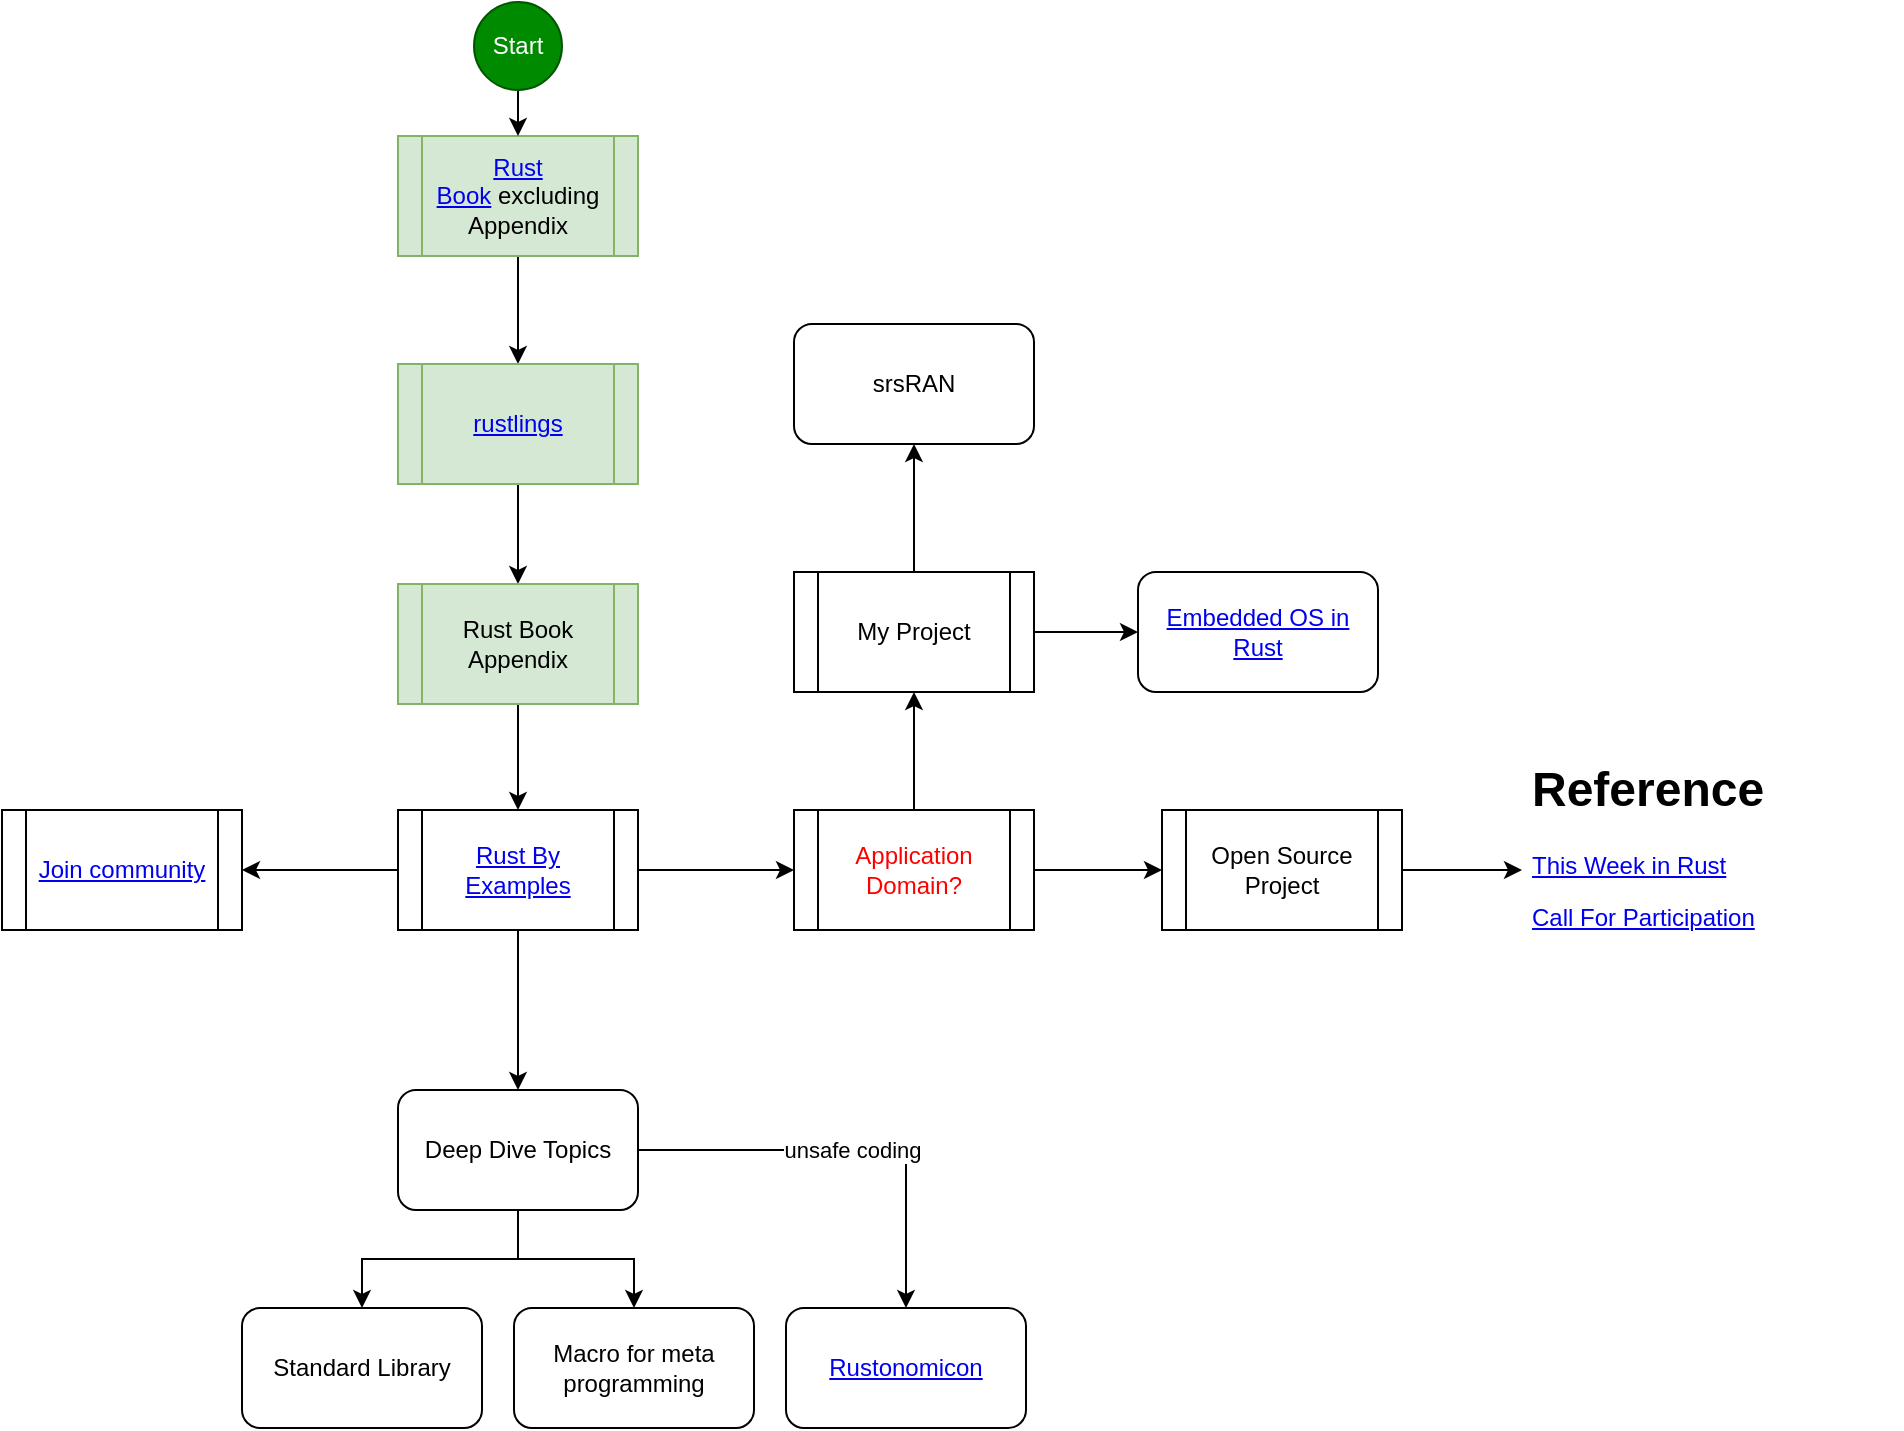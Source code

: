 <mxfile version="18.1.1" type="github">
  <diagram id="PBkYrD5w5cS4U47afEp-" name="roadmap">
    <mxGraphModel dx="1038" dy="579" grid="0" gridSize="10" guides="1" tooltips="1" connect="1" arrows="1" fold="1" page="1" pageScale="1" pageWidth="827" pageHeight="1169" math="0" shadow="0">
      <root>
        <mxCell id="0" />
        <mxCell id="1" parent="0" />
        <mxCell id="ulpQKY1A7-1UQrpSVsIB-3" value="" style="edgeStyle=orthogonalEdgeStyle;rounded=0;orthogonalLoop=1;jettySize=auto;html=1;" edge="1" parent="1" source="ulpQKY1A7-1UQrpSVsIB-1" target="ulpQKY1A7-1UQrpSVsIB-2">
          <mxGeometry relative="1" as="geometry" />
        </mxCell>
        <mxCell id="ulpQKY1A7-1UQrpSVsIB-1" value="&lt;a href=&quot;https://doc.rust-lang.org/book/&quot;&gt;Rust Book&lt;/a&gt;&amp;nbsp;excluding Appendix" style="shape=process;whiteSpace=wrap;html=1;backgroundOutline=1;fillColor=#d5e8d4;strokeColor=#82b366;" vertex="1" parent="1">
          <mxGeometry x="257" y="91" width="120" height="60" as="geometry" />
        </mxCell>
        <mxCell id="ulpQKY1A7-1UQrpSVsIB-5" value="" style="edgeStyle=orthogonalEdgeStyle;rounded=0;orthogonalLoop=1;jettySize=auto;html=1;exitX=0.5;exitY=1;exitDx=0;exitDy=0;" edge="1" parent="1" source="ulpQKY1A7-1UQrpSVsIB-6" target="ulpQKY1A7-1UQrpSVsIB-4">
          <mxGeometry relative="1" as="geometry" />
        </mxCell>
        <mxCell id="ulpQKY1A7-1UQrpSVsIB-7" value="" style="edgeStyle=orthogonalEdgeStyle;rounded=0;orthogonalLoop=1;jettySize=auto;html=1;" edge="1" parent="1" source="ulpQKY1A7-1UQrpSVsIB-2" target="ulpQKY1A7-1UQrpSVsIB-6">
          <mxGeometry relative="1" as="geometry" />
        </mxCell>
        <mxCell id="ulpQKY1A7-1UQrpSVsIB-2" value="&lt;a href=&quot;https://github.com/rust-lang/rustlings/&quot;&gt;rustlings&lt;/a&gt;" style="shape=process;whiteSpace=wrap;html=1;backgroundOutline=1;fillColor=#d5e8d4;strokeColor=#82b366;" vertex="1" parent="1">
          <mxGeometry x="257" y="205" width="120" height="60" as="geometry" />
        </mxCell>
        <mxCell id="ulpQKY1A7-1UQrpSVsIB-9" value="" style="edgeStyle=orthogonalEdgeStyle;rounded=0;orthogonalLoop=1;jettySize=auto;html=1;exitX=1;exitY=0.5;exitDx=0;exitDy=0;" edge="1" parent="1" source="ulpQKY1A7-1UQrpSVsIB-13" target="ulpQKY1A7-1UQrpSVsIB-8">
          <mxGeometry relative="1" as="geometry" />
        </mxCell>
        <mxCell id="ulpQKY1A7-1UQrpSVsIB-19" value="" style="edgeStyle=orthogonalEdgeStyle;rounded=0;orthogonalLoop=1;jettySize=auto;html=1;" edge="1" parent="1" source="ulpQKY1A7-1UQrpSVsIB-4" target="ulpQKY1A7-1UQrpSVsIB-18">
          <mxGeometry relative="1" as="geometry" />
        </mxCell>
        <mxCell id="ulpQKY1A7-1UQrpSVsIB-36" value="" style="edgeStyle=orthogonalEdgeStyle;rounded=0;orthogonalLoop=1;jettySize=auto;html=1;" edge="1" parent="1" source="ulpQKY1A7-1UQrpSVsIB-4" target="ulpQKY1A7-1UQrpSVsIB-35">
          <mxGeometry relative="1" as="geometry" />
        </mxCell>
        <mxCell id="ulpQKY1A7-1UQrpSVsIB-44" value="" style="edgeStyle=orthogonalEdgeStyle;rounded=0;orthogonalLoop=1;jettySize=auto;html=1;" edge="1" parent="1" source="ulpQKY1A7-1UQrpSVsIB-4" target="ulpQKY1A7-1UQrpSVsIB-13">
          <mxGeometry relative="1" as="geometry" />
        </mxCell>
        <mxCell id="ulpQKY1A7-1UQrpSVsIB-4" value="&lt;a href=&quot;https://doc.rust-lang.org/stable/rust-by-example/&quot;&gt;Rust By Examples&lt;/a&gt;" style="shape=process;whiteSpace=wrap;html=1;backgroundOutline=1;" vertex="1" parent="1">
          <mxGeometry x="257" y="428" width="120" height="60" as="geometry" />
        </mxCell>
        <mxCell id="ulpQKY1A7-1UQrpSVsIB-6" value="Rust Book Appendix" style="shape=process;whiteSpace=wrap;html=1;backgroundOutline=1;fillColor=#d5e8d4;strokeColor=#82b366;" vertex="1" parent="1">
          <mxGeometry x="257" y="315" width="120" height="60" as="geometry" />
        </mxCell>
        <mxCell id="ulpQKY1A7-1UQrpSVsIB-11" value="" style="edgeStyle=orthogonalEdgeStyle;rounded=0;orthogonalLoop=1;jettySize=auto;html=1;exitX=0.5;exitY=0;exitDx=0;exitDy=0;" edge="1" parent="1" source="ulpQKY1A7-1UQrpSVsIB-13" target="ulpQKY1A7-1UQrpSVsIB-10">
          <mxGeometry relative="1" as="geometry" />
        </mxCell>
        <mxCell id="ulpQKY1A7-1UQrpSVsIB-53" style="edgeStyle=orthogonalEdgeStyle;rounded=0;orthogonalLoop=1;jettySize=auto;html=1;entryX=0;entryY=0.5;entryDx=0;entryDy=0;" edge="1" parent="1" source="ulpQKY1A7-1UQrpSVsIB-8" target="ulpQKY1A7-1UQrpSVsIB-52">
          <mxGeometry relative="1" as="geometry" />
        </mxCell>
        <mxCell id="ulpQKY1A7-1UQrpSVsIB-8" value="Open Source Project" style="shape=process;whiteSpace=wrap;html=1;backgroundOutline=1;" vertex="1" parent="1">
          <mxGeometry x="639" y="428" width="120" height="60" as="geometry" />
        </mxCell>
        <mxCell id="ulpQKY1A7-1UQrpSVsIB-55" value="" style="edgeStyle=orthogonalEdgeStyle;rounded=0;orthogonalLoop=1;jettySize=auto;html=1;" edge="1" parent="1" source="ulpQKY1A7-1UQrpSVsIB-10" target="ulpQKY1A7-1UQrpSVsIB-54">
          <mxGeometry relative="1" as="geometry" />
        </mxCell>
        <mxCell id="ulpQKY1A7-1UQrpSVsIB-60" value="" style="edgeStyle=orthogonalEdgeStyle;rounded=0;orthogonalLoop=1;jettySize=auto;html=1;" edge="1" parent="1" source="ulpQKY1A7-1UQrpSVsIB-10" target="ulpQKY1A7-1UQrpSVsIB-59">
          <mxGeometry relative="1" as="geometry" />
        </mxCell>
        <mxCell id="ulpQKY1A7-1UQrpSVsIB-10" value="My Project" style="shape=process;whiteSpace=wrap;html=1;backgroundOutline=1;" vertex="1" parent="1">
          <mxGeometry x="455" y="309" width="120" height="60" as="geometry" />
        </mxCell>
        <mxCell id="ulpQKY1A7-1UQrpSVsIB-13" value="&lt;font color=&quot;#ff0000&quot;&gt;Application Domain?&lt;/font&gt;" style="shape=process;whiteSpace=wrap;html=1;backgroundOutline=1;" vertex="1" parent="1">
          <mxGeometry x="455" y="428" width="120" height="60" as="geometry" />
        </mxCell>
        <mxCell id="ulpQKY1A7-1UQrpSVsIB-18" value="&lt;a href=&quot;https://www.rust-lang.org/community&quot;&gt;Join community&lt;/a&gt;" style="shape=process;whiteSpace=wrap;html=1;backgroundOutline=1;" vertex="1" parent="1">
          <mxGeometry x="59" y="428" width="120" height="60" as="geometry" />
        </mxCell>
        <mxCell id="ulpQKY1A7-1UQrpSVsIB-23" value="" style="edgeStyle=orthogonalEdgeStyle;rounded=0;orthogonalLoop=1;jettySize=auto;html=1;" edge="1" parent="1" source="ulpQKY1A7-1UQrpSVsIB-22" target="ulpQKY1A7-1UQrpSVsIB-1">
          <mxGeometry relative="1" as="geometry" />
        </mxCell>
        <mxCell id="ulpQKY1A7-1UQrpSVsIB-22" value="Start" style="ellipse;whiteSpace=wrap;html=1;aspect=fixed;fillColor=#008a00;strokeColor=#005700;fontColor=#ffffff;" vertex="1" parent="1">
          <mxGeometry x="295" y="24" width="44" height="44" as="geometry" />
        </mxCell>
        <mxCell id="ulpQKY1A7-1UQrpSVsIB-39" value="" style="edgeStyle=orthogonalEdgeStyle;rounded=0;orthogonalLoop=1;jettySize=auto;html=1;" edge="1" parent="1" source="ulpQKY1A7-1UQrpSVsIB-35" target="ulpQKY1A7-1UQrpSVsIB-38">
          <mxGeometry relative="1" as="geometry" />
        </mxCell>
        <mxCell id="ulpQKY1A7-1UQrpSVsIB-41" value="" style="edgeStyle=orthogonalEdgeStyle;rounded=0;orthogonalLoop=1;jettySize=auto;html=1;" edge="1" parent="1" source="ulpQKY1A7-1UQrpSVsIB-35" target="ulpQKY1A7-1UQrpSVsIB-40">
          <mxGeometry relative="1" as="geometry" />
        </mxCell>
        <mxCell id="ulpQKY1A7-1UQrpSVsIB-43" value="unsafe coding" style="edgeStyle=orthogonalEdgeStyle;rounded=0;orthogonalLoop=1;jettySize=auto;html=1;" edge="1" parent="1" source="ulpQKY1A7-1UQrpSVsIB-35" target="ulpQKY1A7-1UQrpSVsIB-42">
          <mxGeometry relative="1" as="geometry" />
        </mxCell>
        <mxCell id="ulpQKY1A7-1UQrpSVsIB-35" value="Deep Dive Topics" style="rounded=1;whiteSpace=wrap;html=1;" vertex="1" parent="1">
          <mxGeometry x="257" y="568" width="120" height="60" as="geometry" />
        </mxCell>
        <mxCell id="ulpQKY1A7-1UQrpSVsIB-38" value="Standard Library" style="rounded=1;whiteSpace=wrap;html=1;" vertex="1" parent="1">
          <mxGeometry x="179" y="677" width="120" height="60" as="geometry" />
        </mxCell>
        <mxCell id="ulpQKY1A7-1UQrpSVsIB-40" value="Macro for meta programming" style="rounded=1;whiteSpace=wrap;html=1;" vertex="1" parent="1">
          <mxGeometry x="315" y="677" width="120" height="60" as="geometry" />
        </mxCell>
        <mxCell id="ulpQKY1A7-1UQrpSVsIB-42" value="&lt;a style=&quot;&quot; href=&quot;https://doc.rust-lang.org/nomicon/&quot;&gt;Rustonomicon&lt;/a&gt;" style="whiteSpace=wrap;html=1;rounded=1;" vertex="1" parent="1">
          <mxGeometry x="451" y="677" width="120" height="60" as="geometry" />
        </mxCell>
        <mxCell id="ulpQKY1A7-1UQrpSVsIB-52" value="&lt;h1&gt;Reference&lt;/h1&gt;&lt;p&gt;&lt;a href=&quot;https://this-week-in-rust.org/&quot;&gt;This Week in Rust&lt;/a&gt;&lt;/p&gt;&lt;p&gt;&lt;a href=&quot;https://users.rust-lang.org/t/twir-call-for-participation/4821&quot;&gt;Call For Participation&lt;/a&gt;&lt;/p&gt;" style="text;html=1;strokeColor=none;fillColor=none;spacing=5;spacingTop=-20;whiteSpace=wrap;overflow=hidden;rounded=0;" vertex="1" parent="1">
          <mxGeometry x="819" y="398" width="190" height="120" as="geometry" />
        </mxCell>
        <mxCell id="ulpQKY1A7-1UQrpSVsIB-54" value="srsRAN" style="rounded=1;whiteSpace=wrap;html=1;" vertex="1" parent="1">
          <mxGeometry x="455" y="185" width="120" height="60" as="geometry" />
        </mxCell>
        <mxCell id="ulpQKY1A7-1UQrpSVsIB-59" value="&lt;a href=&quot;https://github.com/rust-embedded/rust-raspberrypi-OS-tutorials&quot;&gt;Embedded OS in Rust&lt;/a&gt;" style="rounded=1;whiteSpace=wrap;html=1;" vertex="1" parent="1">
          <mxGeometry x="627" y="309" width="120" height="60" as="geometry" />
        </mxCell>
      </root>
    </mxGraphModel>
  </diagram>
</mxfile>

